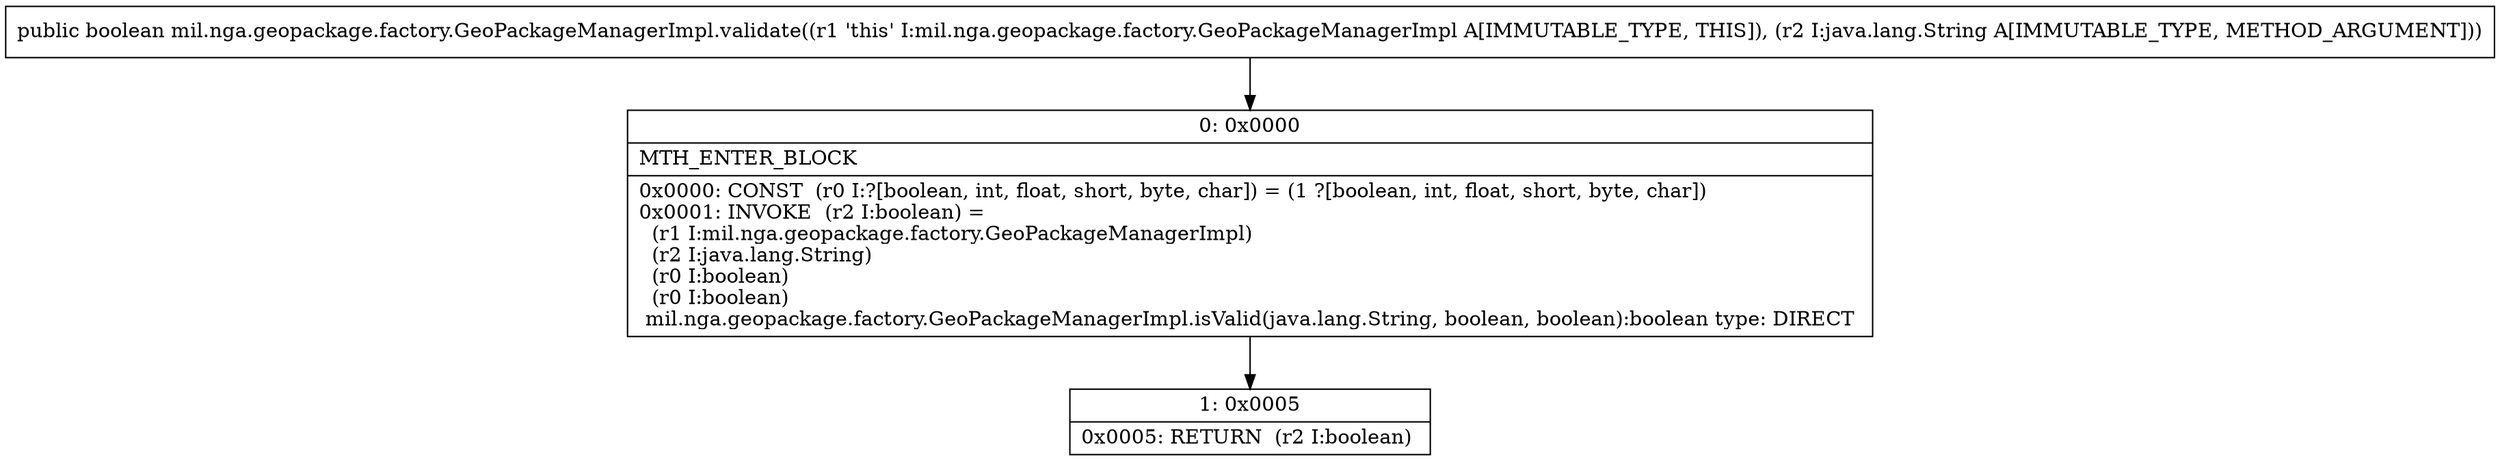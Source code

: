 digraph "CFG formil.nga.geopackage.factory.GeoPackageManagerImpl.validate(Ljava\/lang\/String;)Z" {
Node_0 [shape=record,label="{0\:\ 0x0000|MTH_ENTER_BLOCK\l|0x0000: CONST  (r0 I:?[boolean, int, float, short, byte, char]) = (1 ?[boolean, int, float, short, byte, char]) \l0x0001: INVOKE  (r2 I:boolean) = \l  (r1 I:mil.nga.geopackage.factory.GeoPackageManagerImpl)\l  (r2 I:java.lang.String)\l  (r0 I:boolean)\l  (r0 I:boolean)\l mil.nga.geopackage.factory.GeoPackageManagerImpl.isValid(java.lang.String, boolean, boolean):boolean type: DIRECT \l}"];
Node_1 [shape=record,label="{1\:\ 0x0005|0x0005: RETURN  (r2 I:boolean) \l}"];
MethodNode[shape=record,label="{public boolean mil.nga.geopackage.factory.GeoPackageManagerImpl.validate((r1 'this' I:mil.nga.geopackage.factory.GeoPackageManagerImpl A[IMMUTABLE_TYPE, THIS]), (r2 I:java.lang.String A[IMMUTABLE_TYPE, METHOD_ARGUMENT])) }"];
MethodNode -> Node_0;
Node_0 -> Node_1;
}

